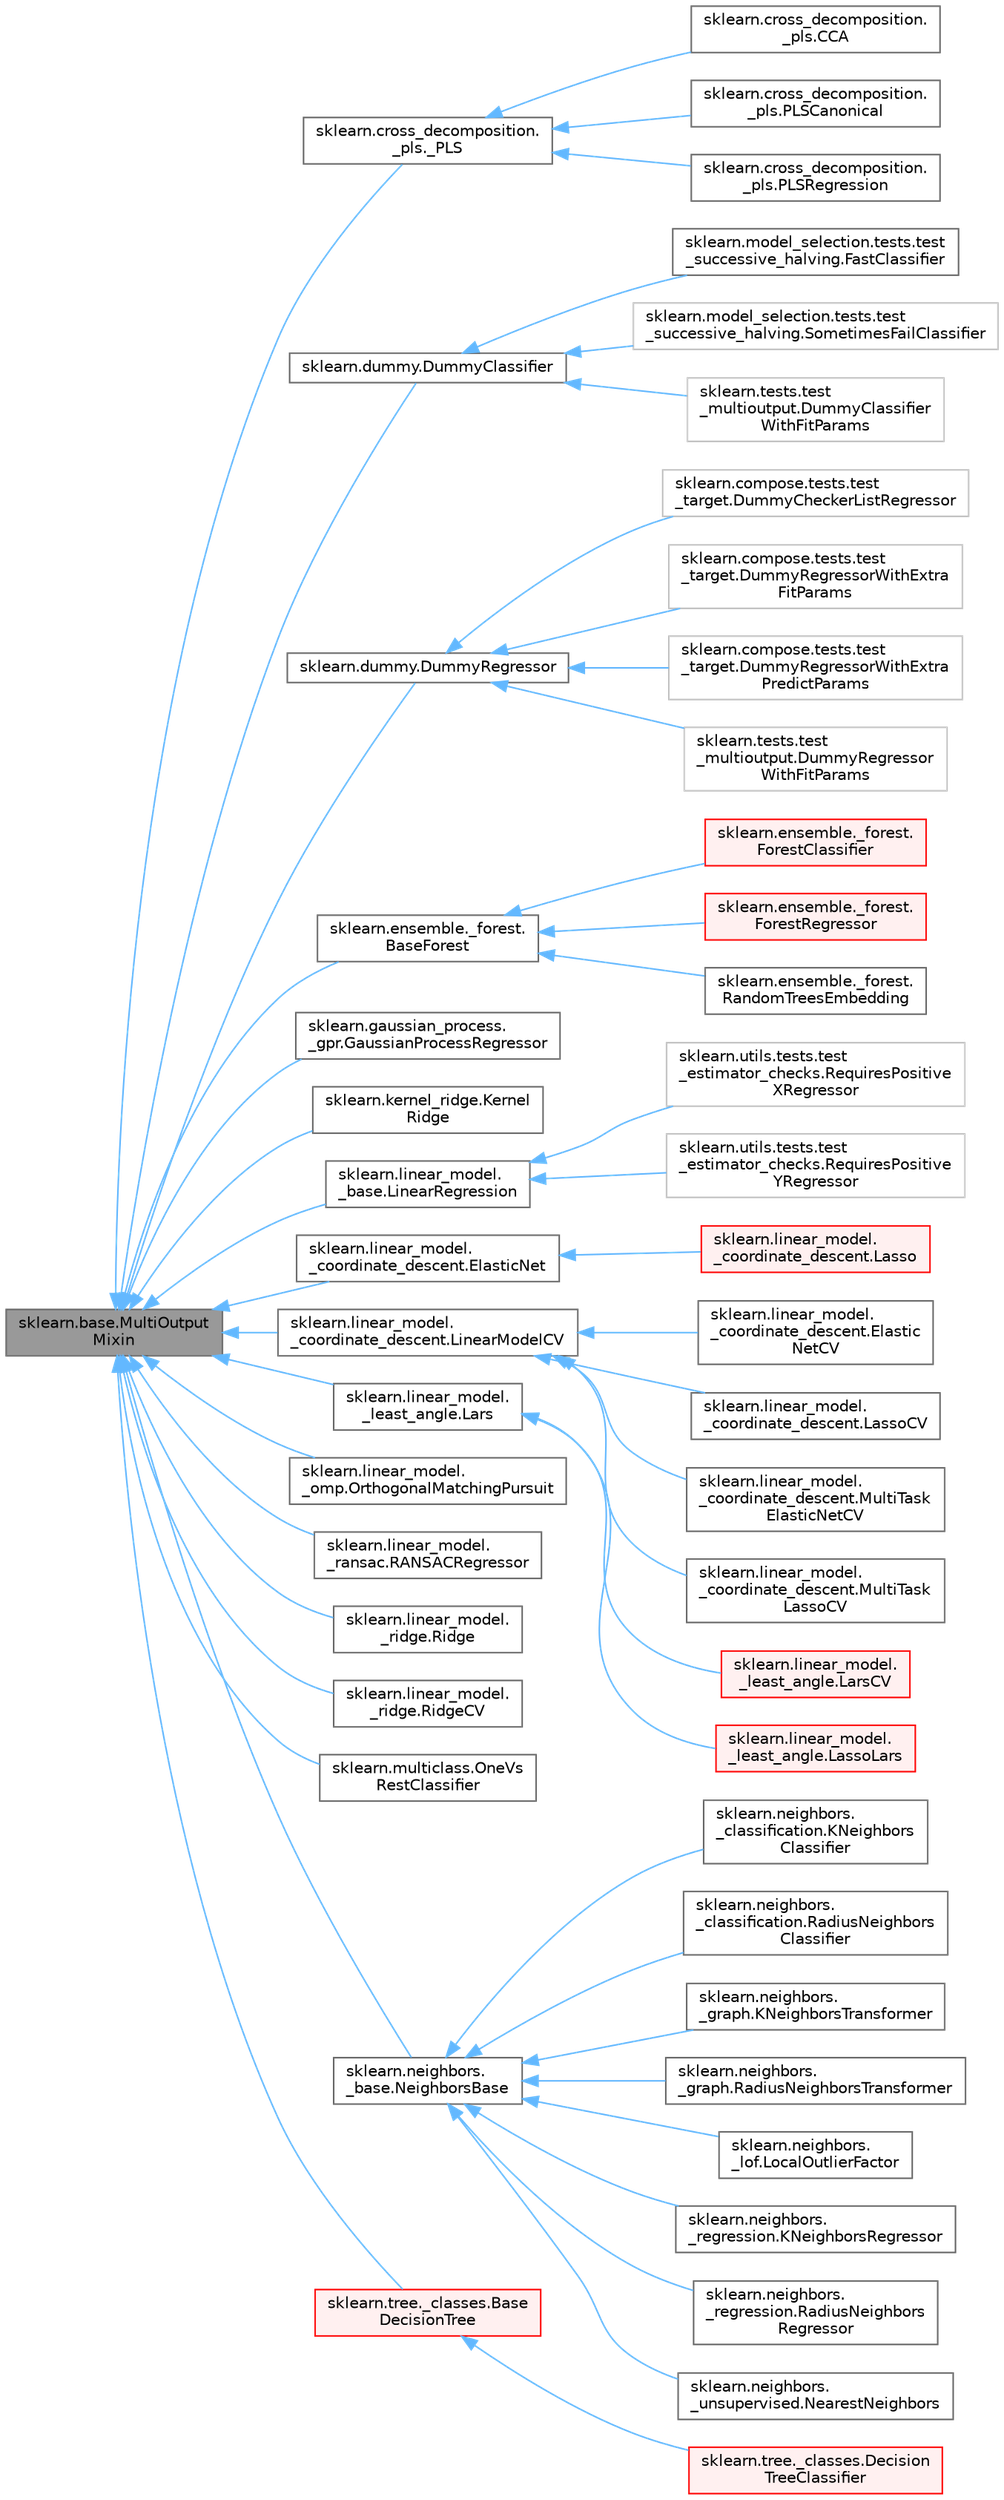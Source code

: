 digraph "sklearn.base.MultiOutputMixin"
{
 // LATEX_PDF_SIZE
  bgcolor="transparent";
  edge [fontname=Helvetica,fontsize=10,labelfontname=Helvetica,labelfontsize=10];
  node [fontname=Helvetica,fontsize=10,shape=box,height=0.2,width=0.4];
  rankdir="LR";
  Node1 [id="Node000001",label="sklearn.base.MultiOutput\lMixin",height=0.2,width=0.4,color="gray40", fillcolor="grey60", style="filled", fontcolor="black",tooltip=" "];
  Node1 -> Node2 [id="edge49_Node000001_Node000002",dir="back",color="steelblue1",style="solid",tooltip=" "];
  Node2 [id="Node000002",label="sklearn.cross_decomposition.\l_pls._PLS",height=0.2,width=0.4,color="gray40", fillcolor="white", style="filled",URL="$d2/dbd/classsklearn_1_1cross__decomposition_1_1__pls_1_1__PLS.html",tooltip=" "];
  Node2 -> Node3 [id="edge50_Node000002_Node000003",dir="back",color="steelblue1",style="solid",tooltip=" "];
  Node3 [id="Node000003",label="sklearn.cross_decomposition.\l_pls.CCA",height=0.2,width=0.4,color="gray40", fillcolor="white", style="filled",URL="$d2/d7c/classsklearn_1_1cross__decomposition_1_1__pls_1_1CCA.html",tooltip=" "];
  Node2 -> Node4 [id="edge51_Node000002_Node000004",dir="back",color="steelblue1",style="solid",tooltip=" "];
  Node4 [id="Node000004",label="sklearn.cross_decomposition.\l_pls.PLSCanonical",height=0.2,width=0.4,color="gray40", fillcolor="white", style="filled",URL="$d6/dbd/classsklearn_1_1cross__decomposition_1_1__pls_1_1PLSCanonical.html",tooltip=" "];
  Node2 -> Node5 [id="edge52_Node000002_Node000005",dir="back",color="steelblue1",style="solid",tooltip=" "];
  Node5 [id="Node000005",label="sklearn.cross_decomposition.\l_pls.PLSRegression",height=0.2,width=0.4,color="gray40", fillcolor="white", style="filled",URL="$dd/d25/classsklearn_1_1cross__decomposition_1_1__pls_1_1PLSRegression.html",tooltip=" "];
  Node1 -> Node6 [id="edge53_Node000001_Node000006",dir="back",color="steelblue1",style="solid",tooltip=" "];
  Node6 [id="Node000006",label="sklearn.dummy.DummyClassifier",height=0.2,width=0.4,color="gray40", fillcolor="white", style="filled",URL="$d5/d95/classsklearn_1_1dummy_1_1DummyClassifier.html",tooltip=" "];
  Node6 -> Node7 [id="edge54_Node000006_Node000007",dir="back",color="steelblue1",style="solid",tooltip=" "];
  Node7 [id="Node000007",label="sklearn.model_selection.tests.test\l_successive_halving.FastClassifier",height=0.2,width=0.4,color="gray40", fillcolor="white", style="filled",URL="$df/d2f/classsklearn_1_1model__selection_1_1tests_1_1test__successive__halving_1_1FastClassifier.html",tooltip=" "];
  Node6 -> Node8 [id="edge55_Node000006_Node000008",dir="back",color="steelblue1",style="solid",tooltip=" "];
  Node8 [id="Node000008",label="sklearn.model_selection.tests.test\l_successive_halving.SometimesFailClassifier",height=0.2,width=0.4,color="grey75", fillcolor="white", style="filled",URL="$db/d70/classsklearn_1_1model__selection_1_1tests_1_1test__successive__halving_1_1SometimesFailClassifier.html",tooltip=" "];
  Node6 -> Node9 [id="edge56_Node000006_Node000009",dir="back",color="steelblue1",style="solid",tooltip=" "];
  Node9 [id="Node000009",label="sklearn.tests.test\l_multioutput.DummyClassifier\lWithFitParams",height=0.2,width=0.4,color="grey75", fillcolor="white", style="filled",URL="$de/dec/classsklearn_1_1tests_1_1test__multioutput_1_1DummyClassifierWithFitParams.html",tooltip=" "];
  Node1 -> Node10 [id="edge57_Node000001_Node000010",dir="back",color="steelblue1",style="solid",tooltip=" "];
  Node10 [id="Node000010",label="sklearn.dummy.DummyRegressor",height=0.2,width=0.4,color="gray40", fillcolor="white", style="filled",URL="$d1/dcb/classsklearn_1_1dummy_1_1DummyRegressor.html",tooltip=" "];
  Node10 -> Node11 [id="edge58_Node000010_Node000011",dir="back",color="steelblue1",style="solid",tooltip=" "];
  Node11 [id="Node000011",label="sklearn.compose.tests.test\l_target.DummyCheckerListRegressor",height=0.2,width=0.4,color="grey75", fillcolor="white", style="filled",URL="$d0/d27/classsklearn_1_1compose_1_1tests_1_1test__target_1_1DummyCheckerListRegressor.html",tooltip=" "];
  Node10 -> Node12 [id="edge59_Node000010_Node000012",dir="back",color="steelblue1",style="solid",tooltip=" "];
  Node12 [id="Node000012",label="sklearn.compose.tests.test\l_target.DummyRegressorWithExtra\lFitParams",height=0.2,width=0.4,color="grey75", fillcolor="white", style="filled",URL="$d8/d61/classsklearn_1_1compose_1_1tests_1_1test__target_1_1DummyRegressorWithExtraFitParams.html",tooltip=" "];
  Node10 -> Node13 [id="edge60_Node000010_Node000013",dir="back",color="steelblue1",style="solid",tooltip=" "];
  Node13 [id="Node000013",label="sklearn.compose.tests.test\l_target.DummyRegressorWithExtra\lPredictParams",height=0.2,width=0.4,color="grey75", fillcolor="white", style="filled",URL="$d2/d15/classsklearn_1_1compose_1_1tests_1_1test__target_1_1DummyRegressorWithExtraPredictParams.html",tooltip=" "];
  Node10 -> Node14 [id="edge61_Node000010_Node000014",dir="back",color="steelblue1",style="solid",tooltip=" "];
  Node14 [id="Node000014",label="sklearn.tests.test\l_multioutput.DummyRegressor\lWithFitParams",height=0.2,width=0.4,color="grey75", fillcolor="white", style="filled",URL="$dc/dd5/classsklearn_1_1tests_1_1test__multioutput_1_1DummyRegressorWithFitParams.html",tooltip=" "];
  Node1 -> Node15 [id="edge62_Node000001_Node000015",dir="back",color="steelblue1",style="solid",tooltip=" "];
  Node15 [id="Node000015",label="sklearn.ensemble._forest.\lBaseForest",height=0.2,width=0.4,color="gray40", fillcolor="white", style="filled",URL="$d4/d07/classsklearn_1_1ensemble_1_1__forest_1_1BaseForest.html",tooltip=" "];
  Node15 -> Node16 [id="edge63_Node000015_Node000016",dir="back",color="steelblue1",style="solid",tooltip=" "];
  Node16 [id="Node000016",label="sklearn.ensemble._forest.\lForestClassifier",height=0.2,width=0.4,color="red", fillcolor="#FFF0F0", style="filled",URL="$d7/d9f/classsklearn_1_1ensemble_1_1__forest_1_1ForestClassifier.html",tooltip=" "];
  Node15 -> Node21 [id="edge64_Node000015_Node000021",dir="back",color="steelblue1",style="solid",tooltip=" "];
  Node21 [id="Node000021",label="sklearn.ensemble._forest.\lForestRegressor",height=0.2,width=0.4,color="red", fillcolor="#FFF0F0", style="filled",URL="$d3/d11/classsklearn_1_1ensemble_1_1__forest_1_1ForestRegressor.html",tooltip=" "];
  Node15 -> Node24 [id="edge65_Node000015_Node000024",dir="back",color="steelblue1",style="solid",tooltip=" "];
  Node24 [id="Node000024",label="sklearn.ensemble._forest.\lRandomTreesEmbedding",height=0.2,width=0.4,color="gray40", fillcolor="white", style="filled",URL="$d8/d76/classsklearn_1_1ensemble_1_1__forest_1_1RandomTreesEmbedding.html",tooltip=" "];
  Node1 -> Node25 [id="edge66_Node000001_Node000025",dir="back",color="steelblue1",style="solid",tooltip=" "];
  Node25 [id="Node000025",label="sklearn.gaussian_process.\l_gpr.GaussianProcessRegressor",height=0.2,width=0.4,color="gray40", fillcolor="white", style="filled",URL="$df/d2a/classsklearn_1_1gaussian__process_1_1__gpr_1_1GaussianProcessRegressor.html",tooltip=" "];
  Node1 -> Node26 [id="edge67_Node000001_Node000026",dir="back",color="steelblue1",style="solid",tooltip=" "];
  Node26 [id="Node000026",label="sklearn.kernel_ridge.Kernel\lRidge",height=0.2,width=0.4,color="gray40", fillcolor="white", style="filled",URL="$de/d53/classsklearn_1_1kernel__ridge_1_1KernelRidge.html",tooltip=" "];
  Node1 -> Node27 [id="edge68_Node000001_Node000027",dir="back",color="steelblue1",style="solid",tooltip=" "];
  Node27 [id="Node000027",label="sklearn.linear_model.\l_base.LinearRegression",height=0.2,width=0.4,color="gray40", fillcolor="white", style="filled",URL="$d3/d28/classsklearn_1_1linear__model_1_1__base_1_1LinearRegression.html",tooltip=" "];
  Node27 -> Node28 [id="edge69_Node000027_Node000028",dir="back",color="steelblue1",style="solid",tooltip=" "];
  Node28 [id="Node000028",label="sklearn.utils.tests.test\l_estimator_checks.RequiresPositive\lXRegressor",height=0.2,width=0.4,color="grey75", fillcolor="white", style="filled",URL="$d7/df8/classsklearn_1_1utils_1_1tests_1_1test__estimator__checks_1_1RequiresPositiveXRegressor.html",tooltip=" "];
  Node27 -> Node29 [id="edge70_Node000027_Node000029",dir="back",color="steelblue1",style="solid",tooltip=" "];
  Node29 [id="Node000029",label="sklearn.utils.tests.test\l_estimator_checks.RequiresPositive\lYRegressor",height=0.2,width=0.4,color="grey75", fillcolor="white", style="filled",URL="$de/d14/classsklearn_1_1utils_1_1tests_1_1test__estimator__checks_1_1RequiresPositiveYRegressor.html",tooltip=" "];
  Node1 -> Node30 [id="edge71_Node000001_Node000030",dir="back",color="steelblue1",style="solid",tooltip=" "];
  Node30 [id="Node000030",label="sklearn.linear_model.\l_coordinate_descent.ElasticNet",height=0.2,width=0.4,color="gray40", fillcolor="white", style="filled",URL="$d6/d67/classsklearn_1_1linear__model_1_1__coordinate__descent_1_1ElasticNet.html",tooltip="ElasticNet model."];
  Node30 -> Node31 [id="edge72_Node000030_Node000031",dir="back",color="steelblue1",style="solid",tooltip=" "];
  Node31 [id="Node000031",label="sklearn.linear_model.\l_coordinate_descent.Lasso",height=0.2,width=0.4,color="red", fillcolor="#FFF0F0", style="filled",URL="$d3/de5/classsklearn_1_1linear__model_1_1__coordinate__descent_1_1Lasso.html",tooltip=" "];
  Node1 -> Node34 [id="edge73_Node000001_Node000034",dir="back",color="steelblue1",style="solid",tooltip=" "];
  Node34 [id="Node000034",label="sklearn.linear_model.\l_coordinate_descent.LinearModelCV",height=0.2,width=0.4,color="gray40", fillcolor="white", style="filled",URL="$d1/d60/classsklearn_1_1linear__model_1_1__coordinate__descent_1_1LinearModelCV.html",tooltip=" "];
  Node34 -> Node35 [id="edge74_Node000034_Node000035",dir="back",color="steelblue1",style="solid",tooltip=" "];
  Node35 [id="Node000035",label="sklearn.linear_model.\l_coordinate_descent.Elastic\lNetCV",height=0.2,width=0.4,color="gray40", fillcolor="white", style="filled",URL="$dc/db5/classsklearn_1_1linear__model_1_1__coordinate__descent_1_1ElasticNetCV.html",tooltip=" "];
  Node34 -> Node36 [id="edge75_Node000034_Node000036",dir="back",color="steelblue1",style="solid",tooltip=" "];
  Node36 [id="Node000036",label="sklearn.linear_model.\l_coordinate_descent.LassoCV",height=0.2,width=0.4,color="gray40", fillcolor="white", style="filled",URL="$df/da5/classsklearn_1_1linear__model_1_1__coordinate__descent_1_1LassoCV.html",tooltip=" "];
  Node34 -> Node37 [id="edge76_Node000034_Node000037",dir="back",color="steelblue1",style="solid",tooltip=" "];
  Node37 [id="Node000037",label="sklearn.linear_model.\l_coordinate_descent.MultiTask\lElasticNetCV",height=0.2,width=0.4,color="gray40", fillcolor="white", style="filled",URL="$d0/dcb/classsklearn_1_1linear__model_1_1__coordinate__descent_1_1MultiTaskElasticNetCV.html",tooltip=" "];
  Node34 -> Node38 [id="edge77_Node000034_Node000038",dir="back",color="steelblue1",style="solid",tooltip=" "];
  Node38 [id="Node000038",label="sklearn.linear_model.\l_coordinate_descent.MultiTask\lLassoCV",height=0.2,width=0.4,color="gray40", fillcolor="white", style="filled",URL="$d4/d53/classsklearn_1_1linear__model_1_1__coordinate__descent_1_1MultiTaskLassoCV.html",tooltip=" "];
  Node1 -> Node39 [id="edge78_Node000001_Node000039",dir="back",color="steelblue1",style="solid",tooltip=" "];
  Node39 [id="Node000039",label="sklearn.linear_model.\l_least_angle.Lars",height=0.2,width=0.4,color="gray40", fillcolor="white", style="filled",URL="$d5/d12/classsklearn_1_1linear__model_1_1__least__angle_1_1Lars.html",tooltip="Estimator classes."];
  Node39 -> Node40 [id="edge79_Node000039_Node000040",dir="back",color="steelblue1",style="solid",tooltip=" "];
  Node40 [id="Node000040",label="sklearn.linear_model.\l_least_angle.LarsCV",height=0.2,width=0.4,color="red", fillcolor="#FFF0F0", style="filled",URL="$d9/d20/classsklearn_1_1linear__model_1_1__least__angle_1_1LarsCV.html",tooltip=" "];
  Node39 -> Node42 [id="edge80_Node000039_Node000042",dir="back",color="steelblue1",style="solid",tooltip=" "];
  Node42 [id="Node000042",label="sklearn.linear_model.\l_least_angle.LassoLars",height=0.2,width=0.4,color="red", fillcolor="#FFF0F0", style="filled",URL="$df/d5c/classsklearn_1_1linear__model_1_1__least__angle_1_1LassoLars.html",tooltip=" "];
  Node1 -> Node44 [id="edge81_Node000001_Node000044",dir="back",color="steelblue1",style="solid",tooltip=" "];
  Node44 [id="Node000044",label="sklearn.linear_model.\l_omp.OrthogonalMatchingPursuit",height=0.2,width=0.4,color="gray40", fillcolor="white", style="filled",URL="$d5/d9d/classsklearn_1_1linear__model_1_1__omp_1_1OrthogonalMatchingPursuit.html",tooltip=" "];
  Node1 -> Node45 [id="edge82_Node000001_Node000045",dir="back",color="steelblue1",style="solid",tooltip=" "];
  Node45 [id="Node000045",label="sklearn.linear_model.\l_ransac.RANSACRegressor",height=0.2,width=0.4,color="gray40", fillcolor="white", style="filled",URL="$de/d7f/classsklearn_1_1linear__model_1_1__ransac_1_1RANSACRegressor.html",tooltip=" "];
  Node1 -> Node46 [id="edge83_Node000001_Node000046",dir="back",color="steelblue1",style="solid",tooltip=" "];
  Node46 [id="Node000046",label="sklearn.linear_model.\l_ridge.Ridge",height=0.2,width=0.4,color="gray40", fillcolor="white", style="filled",URL="$d2/d6b/classsklearn_1_1linear__model_1_1__ridge_1_1Ridge.html",tooltip=" "];
  Node1 -> Node47 [id="edge84_Node000001_Node000047",dir="back",color="steelblue1",style="solid",tooltip=" "];
  Node47 [id="Node000047",label="sklearn.linear_model.\l_ridge.RidgeCV",height=0.2,width=0.4,color="gray40", fillcolor="white", style="filled",URL="$d7/d41/classsklearn_1_1linear__model_1_1__ridge_1_1RidgeCV.html",tooltip=" "];
  Node1 -> Node48 [id="edge85_Node000001_Node000048",dir="back",color="steelblue1",style="solid",tooltip=" "];
  Node48 [id="Node000048",label="sklearn.multiclass.OneVs\lRestClassifier",height=0.2,width=0.4,color="gray40", fillcolor="white", style="filled",URL="$d4/d32/classsklearn_1_1multiclass_1_1OneVsRestClassifier.html",tooltip=" "];
  Node1 -> Node49 [id="edge86_Node000001_Node000049",dir="back",color="steelblue1",style="solid",tooltip=" "];
  Node49 [id="Node000049",label="sklearn.neighbors.\l_base.NeighborsBase",height=0.2,width=0.4,color="gray40", fillcolor="white", style="filled",URL="$d6/d60/classsklearn_1_1neighbors_1_1__base_1_1NeighborsBase.html",tooltip=" "];
  Node49 -> Node50 [id="edge87_Node000049_Node000050",dir="back",color="steelblue1",style="solid",tooltip=" "];
  Node50 [id="Node000050",label="sklearn.neighbors.\l_classification.KNeighbors\lClassifier",height=0.2,width=0.4,color="gray40", fillcolor="white", style="filled",URL="$df/d2f/classsklearn_1_1neighbors_1_1__classification_1_1KNeighborsClassifier.html",tooltip=" "];
  Node49 -> Node51 [id="edge88_Node000049_Node000051",dir="back",color="steelblue1",style="solid",tooltip=" "];
  Node51 [id="Node000051",label="sklearn.neighbors.\l_classification.RadiusNeighbors\lClassifier",height=0.2,width=0.4,color="gray40", fillcolor="white", style="filled",URL="$db/d39/classsklearn_1_1neighbors_1_1__classification_1_1RadiusNeighborsClassifier.html",tooltip=" "];
  Node49 -> Node52 [id="edge89_Node000049_Node000052",dir="back",color="steelblue1",style="solid",tooltip=" "];
  Node52 [id="Node000052",label="sklearn.neighbors.\l_graph.KNeighborsTransformer",height=0.2,width=0.4,color="gray40", fillcolor="white", style="filled",URL="$d6/d36/classsklearn_1_1neighbors_1_1__graph_1_1KNeighborsTransformer.html",tooltip=" "];
  Node49 -> Node53 [id="edge90_Node000049_Node000053",dir="back",color="steelblue1",style="solid",tooltip=" "];
  Node53 [id="Node000053",label="sklearn.neighbors.\l_graph.RadiusNeighborsTransformer",height=0.2,width=0.4,color="gray40", fillcolor="white", style="filled",URL="$d4/de5/classsklearn_1_1neighbors_1_1__graph_1_1RadiusNeighborsTransformer.html",tooltip=" "];
  Node49 -> Node54 [id="edge91_Node000049_Node000054",dir="back",color="steelblue1",style="solid",tooltip=" "];
  Node54 [id="Node000054",label="sklearn.neighbors.\l_lof.LocalOutlierFactor",height=0.2,width=0.4,color="gray40", fillcolor="white", style="filled",URL="$d6/de0/classsklearn_1_1neighbors_1_1__lof_1_1LocalOutlierFactor.html",tooltip=" "];
  Node49 -> Node55 [id="edge92_Node000049_Node000055",dir="back",color="steelblue1",style="solid",tooltip=" "];
  Node55 [id="Node000055",label="sklearn.neighbors.\l_regression.KNeighborsRegressor",height=0.2,width=0.4,color="gray40", fillcolor="white", style="filled",URL="$d4/d06/classsklearn_1_1neighbors_1_1__regression_1_1KNeighborsRegressor.html",tooltip=" "];
  Node49 -> Node56 [id="edge93_Node000049_Node000056",dir="back",color="steelblue1",style="solid",tooltip=" "];
  Node56 [id="Node000056",label="sklearn.neighbors.\l_regression.RadiusNeighbors\lRegressor",height=0.2,width=0.4,color="gray40", fillcolor="white", style="filled",URL="$d3/dcc/classsklearn_1_1neighbors_1_1__regression_1_1RadiusNeighborsRegressor.html",tooltip=" "];
  Node49 -> Node57 [id="edge94_Node000049_Node000057",dir="back",color="steelblue1",style="solid",tooltip=" "];
  Node57 [id="Node000057",label="sklearn.neighbors.\l_unsupervised.NearestNeighbors",height=0.2,width=0.4,color="gray40", fillcolor="white", style="filled",URL="$d2/d4a/classsklearn_1_1neighbors_1_1__unsupervised_1_1NearestNeighbors.html",tooltip=" "];
  Node1 -> Node58 [id="edge95_Node000001_Node000058",dir="back",color="steelblue1",style="solid",tooltip=" "];
  Node58 [id="Node000058",label="sklearn.tree._classes.Base\lDecisionTree",height=0.2,width=0.4,color="red", fillcolor="#FFF0F0", style="filled",URL="$d2/dc4/classsklearn_1_1tree_1_1__classes_1_1BaseDecisionTree.html",tooltip=" "];
  Node58 -> Node59 [id="edge96_Node000058_Node000059",dir="back",color="steelblue1",style="solid",tooltip=" "];
  Node59 [id="Node000059",label="sklearn.tree._classes.Decision\lTreeClassifier",height=0.2,width=0.4,color="red", fillcolor="#FFF0F0", style="filled",URL="$d7/d10/classsklearn_1_1tree_1_1__classes_1_1DecisionTreeClassifier.html",tooltip=" "];
}
